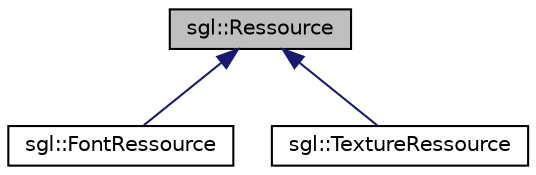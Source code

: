 digraph "sgl::Ressource"
{
 // INTERACTIVE_SVG=YES
 // LATEX_PDF_SIZE
  edge [fontname="Helvetica",fontsize="10",labelfontname="Helvetica",labelfontsize="10"];
  node [fontname="Helvetica",fontsize="10",shape=record];
  Node1 [label="sgl::Ressource",height=0.2,width=0.4,color="black", fillcolor="grey75", style="filled", fontcolor="black",tooltip=" "];
  Node1 -> Node2 [dir="back",color="midnightblue",fontsize="10",style="solid",fontname="Helvetica"];
  Node2 [label="sgl::FontRessource",height=0.2,width=0.4,color="black", fillcolor="white", style="filled",URL="$d8/d74/classsgl_1_1FontRessource.html",tooltip=" "];
  Node1 -> Node3 [dir="back",color="midnightblue",fontsize="10",style="solid",fontname="Helvetica"];
  Node3 [label="sgl::TextureRessource",height=0.2,width=0.4,color="black", fillcolor="white", style="filled",URL="$d4/d7b/classsgl_1_1TextureRessource.html",tooltip=" "];
}
